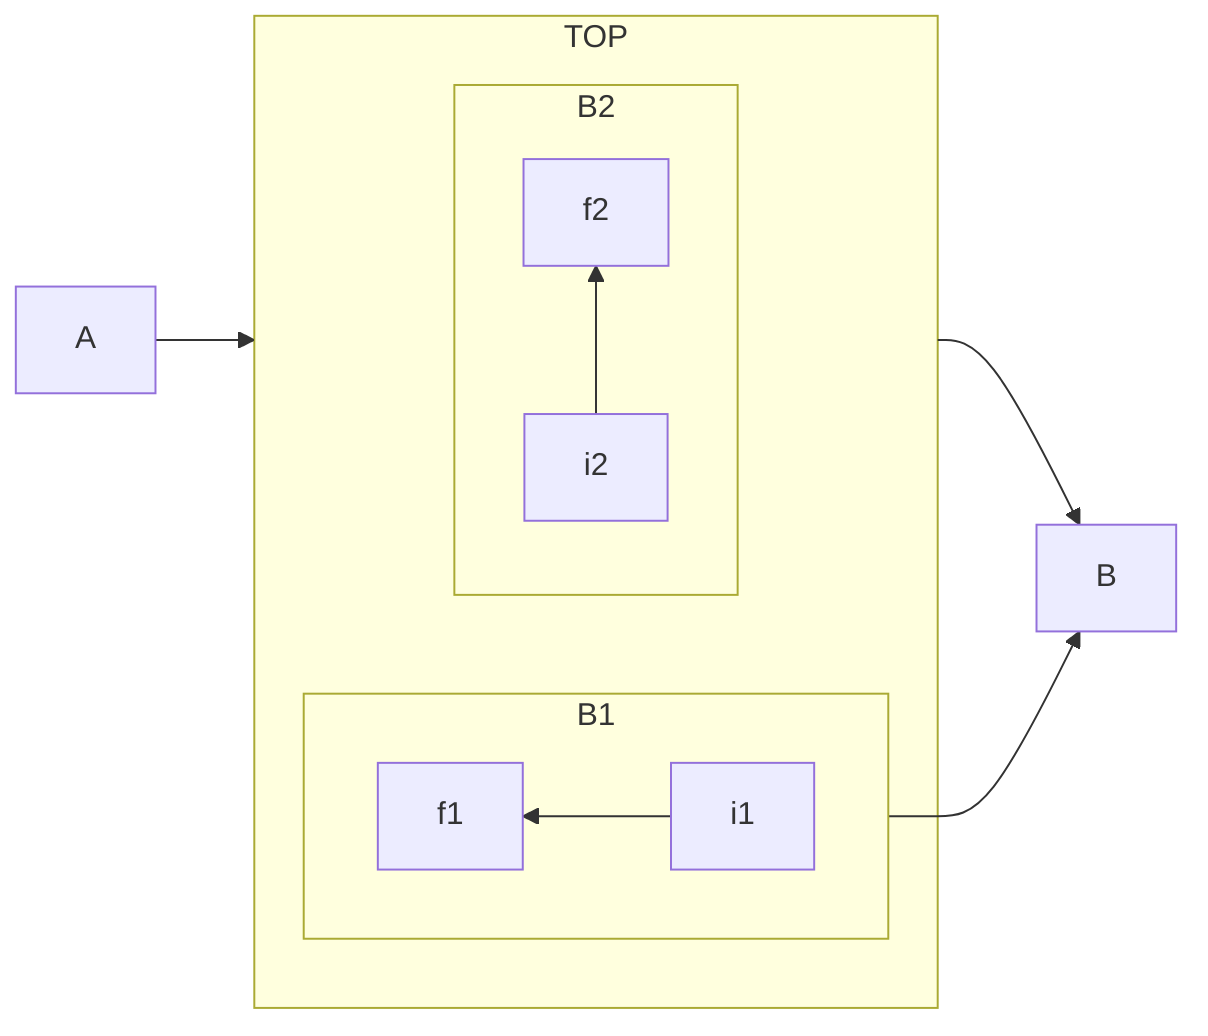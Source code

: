 flowchart LR
  subgraph TOP
    direction TB
    subgraph B1
        direction RL
        i1 -->f1
    end
    subgraph B2
        direction BT
        i2 -->f2
    end
  end
  A --> TOP --> B
  B1 --> B